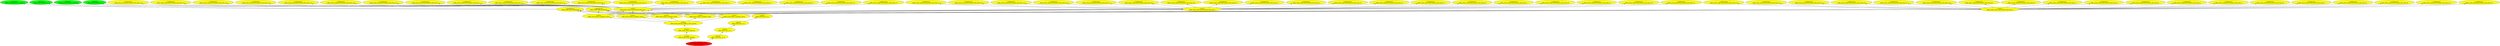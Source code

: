 digraph {
rankdir="BT"
coffee_estate_spriteset_1_0 [fillcolor=green style="filled" label="<spriteset>\ncoffee_estate_spriteset_1_0"]
coffee_estate_spriteset_1_0_snow [fillcolor=green style="filled" label="<spriteset>\ncoffee_estate_spriteset_1_0_snow"]
coffee_estate_spriteset_2_0 [fillcolor=green style="filled" label="<spriteset>\ncoffee_estate_spriteset_2_0"]
coffee_estate_spriteset_2_0_snow [fillcolor=green style="filled" label="<spriteset>\ncoffee_estate_spriteset_2_0_snow"]
coffee_estate_house_spritelayout [fillcolor=yellow style="filled" label="<spritelayout>\ncoffee_estate_house_spritelayout"]
coffee_estate_shed_spritelayout [fillcolor=yellow style="filled" label="<spritelayout>\ncoffee_estate_shed_spritelayout"]
coffee_estate_slope_aware_ground_with_trees_10 [fillcolor=yellow style="filled" label="<spritelayout>\ncoffee_estate_slope_aware_ground_with_trees_10"]
coffee_estate_slope_aware_ground_with_trees_11 [fillcolor=yellow style="filled" label="<spritelayout>\ncoffee_estate_slope_aware_ground_with_trees_11"]
coffee_estate_slope_aware_ground_with_trees_12 [fillcolor=yellow style="filled" label="<spritelayout>\ncoffee_estate_slope_aware_ground_with_trees_12"]
coffee_estate_slope_aware_ground_with_trees_13 [fillcolor=yellow style="filled" label="<spritelayout>\ncoffee_estate_slope_aware_ground_with_trees_13"]
coffee_estate_slope_aware_ground_with_trees_14 [fillcolor=yellow style="filled" label="<spritelayout>\ncoffee_estate_slope_aware_ground_with_trees_14"]
coffee_estate_slope_aware_ground_with_trees_15 [fillcolor=yellow style="filled" label="<spritelayout>\ncoffee_estate_slope_aware_ground_with_trees_15"]
coffee_estate_slope_aware_ground_with_trees_16 [fillcolor=yellow style="filled" label="<spritelayout>\ncoffee_estate_slope_aware_ground_with_trees_16"]
coffee_estate_slope_aware_ground_with_trees_17 [fillcolor=yellow style="filled" label="<spritelayout>\ncoffee_estate_slope_aware_ground_with_trees_17"]
coffee_estate_slope_aware_ground_with_trees_18 [fillcolor=yellow style="filled" label="<spritelayout>\ncoffee_estate_slope_aware_ground_with_trees_18"]
coffee_estate_slope_aware_ground_with_trees_19 [fillcolor=yellow style="filled" label="<spritelayout>\ncoffee_estate_slope_aware_ground_with_trees_19"]
coffee_estate_slope_aware_ground_with_trees_110 [fillcolor=yellow style="filled" label="<spritelayout>\ncoffee_estate_slope_aware_ground_with_trees_110"]
coffee_estate_slope_aware_ground_with_trees_111 [fillcolor=yellow style="filled" label="<spritelayout>\ncoffee_estate_slope_aware_ground_with_trees_111"]
coffee_estate_slope_aware_ground_with_trees_112 [fillcolor=yellow style="filled" label="<spritelayout>\ncoffee_estate_slope_aware_ground_with_trees_112"]
coffee_estate_slope_aware_ground_with_trees_113 [fillcolor=yellow style="filled" label="<spritelayout>\ncoffee_estate_slope_aware_ground_with_trees_113"]
coffee_estate_slope_aware_ground_with_trees_114 [fillcolor=yellow style="filled" label="<spritelayout>\ncoffee_estate_slope_aware_ground_with_trees_114"]
coffee_estate_slope_aware_ground_with_trees_123 [fillcolor=yellow style="filled" label="<spritelayout>\ncoffee_estate_slope_aware_ground_with_trees_123"]
coffee_estate_slope_aware_ground_with_trees_127 [fillcolor=yellow style="filled" label="<spritelayout>\ncoffee_estate_slope_aware_ground_with_trees_127"]
coffee_estate_slope_aware_ground_with_trees_129 [fillcolor=yellow style="filled" label="<spritelayout>\ncoffee_estate_slope_aware_ground_with_trees_129"]
coffee_estate_slope_aware_ground_with_trees_130 [fillcolor=yellow style="filled" label="<spritelayout>\ncoffee_estate_slope_aware_ground_with_trees_130"]
coffee_estate_slope_aware_ground_with_trees_20 [fillcolor=yellow style="filled" label="<spritelayout>\ncoffee_estate_slope_aware_ground_with_trees_20"]
coffee_estate_slope_aware_ground_with_trees_21 [fillcolor=yellow style="filled" label="<spritelayout>\ncoffee_estate_slope_aware_ground_with_trees_21"]
coffee_estate_slope_aware_ground_with_trees_22 [fillcolor=yellow style="filled" label="<spritelayout>\ncoffee_estate_slope_aware_ground_with_trees_22"]
coffee_estate_slope_aware_ground_with_trees_23 [fillcolor=yellow style="filled" label="<spritelayout>\ncoffee_estate_slope_aware_ground_with_trees_23"]
coffee_estate_slope_aware_ground_with_trees_24 [fillcolor=yellow style="filled" label="<spritelayout>\ncoffee_estate_slope_aware_ground_with_trees_24"]
coffee_estate_slope_aware_ground_with_trees_25 [fillcolor=yellow style="filled" label="<spritelayout>\ncoffee_estate_slope_aware_ground_with_trees_25"]
coffee_estate_slope_aware_ground_with_trees_26 [fillcolor=yellow style="filled" label="<spritelayout>\ncoffee_estate_slope_aware_ground_with_trees_26"]
coffee_estate_slope_aware_ground_with_trees_27 [fillcolor=yellow style="filled" label="<spritelayout>\ncoffee_estate_slope_aware_ground_with_trees_27"]
coffee_estate_slope_aware_ground_with_trees_28 [fillcolor=yellow style="filled" label="<spritelayout>\ncoffee_estate_slope_aware_ground_with_trees_28"]
coffee_estate_slope_aware_ground_with_trees_29 [fillcolor=yellow style="filled" label="<spritelayout>\ncoffee_estate_slope_aware_ground_with_trees_29"]
coffee_estate_slope_aware_ground_with_trees_210 [fillcolor=yellow style="filled" label="<spritelayout>\ncoffee_estate_slope_aware_ground_with_trees_210"]
coffee_estate_slope_aware_ground_with_trees_211 [fillcolor=yellow style="filled" label="<spritelayout>\ncoffee_estate_slope_aware_ground_with_trees_211"]
coffee_estate_slope_aware_ground_with_trees_212 [fillcolor=yellow style="filled" label="<spritelayout>\ncoffee_estate_slope_aware_ground_with_trees_212"]
coffee_estate_slope_aware_ground_with_trees_213 [fillcolor=yellow style="filled" label="<spritelayout>\ncoffee_estate_slope_aware_ground_with_trees_213"]
coffee_estate_slope_aware_ground_with_trees_214 [fillcolor=yellow style="filled" label="<spritelayout>\ncoffee_estate_slope_aware_ground_with_trees_214"]
coffee_estate_slope_aware_ground_with_trees_223 [fillcolor=yellow style="filled" label="<spritelayout>\ncoffee_estate_slope_aware_ground_with_trees_223"]
coffee_estate_slope_aware_ground_with_trees_227 [fillcolor=yellow style="filled" label="<spritelayout>\ncoffee_estate_slope_aware_ground_with_trees_227"]
coffee_estate_slope_aware_ground_with_trees_229 [fillcolor=yellow style="filled" label="<spritelayout>\ncoffee_estate_slope_aware_ground_with_trees_229"]
coffee_estate_slope_aware_ground_with_trees_230 [fillcolor=yellow style="filled" label="<spritelayout>\ncoffee_estate_slope_aware_ground_with_trees_230"]
coffee_estate_slope_aware_ground_with_trees_30 [fillcolor=yellow style="filled" label="<spritelayout>\ncoffee_estate_slope_aware_ground_with_trees_30"]
coffee_estate_slope_aware_ground_with_trees_31 [fillcolor=yellow style="filled" label="<spritelayout>\ncoffee_estate_slope_aware_ground_with_trees_31"]
coffee_estate_slope_aware_ground_with_trees_32 [fillcolor=yellow style="filled" label="<spritelayout>\ncoffee_estate_slope_aware_ground_with_trees_32"]
coffee_estate_slope_aware_ground_with_trees_33 [fillcolor=yellow style="filled" label="<spritelayout>\ncoffee_estate_slope_aware_ground_with_trees_33"]
coffee_estate_slope_aware_ground_with_trees_34 [fillcolor=yellow style="filled" label="<spritelayout>\ncoffee_estate_slope_aware_ground_with_trees_34"]
coffee_estate_slope_aware_ground_with_trees_35 [fillcolor=yellow style="filled" label="<spritelayout>\ncoffee_estate_slope_aware_ground_with_trees_35"]
coffee_estate_slope_aware_ground_with_trees_36 [fillcolor=yellow style="filled" label="<spritelayout>\ncoffee_estate_slope_aware_ground_with_trees_36"]
coffee_estate_slope_aware_ground_with_trees_37 [fillcolor=yellow style="filled" label="<spritelayout>\ncoffee_estate_slope_aware_ground_with_trees_37"]
coffee_estate_slope_aware_ground_with_trees_38 [fillcolor=yellow style="filled" label="<spritelayout>\ncoffee_estate_slope_aware_ground_with_trees_38"]
coffee_estate_slope_aware_ground_with_trees_39 [fillcolor=yellow style="filled" label="<spritelayout>\ncoffee_estate_slope_aware_ground_with_trees_39"]
coffee_estate_slope_aware_ground_with_trees_310 [fillcolor=yellow style="filled" label="<spritelayout>\ncoffee_estate_slope_aware_ground_with_trees_310"]
coffee_estate_slope_aware_ground_with_trees_311 [fillcolor=yellow style="filled" label="<spritelayout>\ncoffee_estate_slope_aware_ground_with_trees_311"]
coffee_estate_slope_aware_ground_with_trees_312 [fillcolor=yellow style="filled" label="<spritelayout>\ncoffee_estate_slope_aware_ground_with_trees_312"]
coffee_estate_slope_aware_ground_with_trees_313 [fillcolor=yellow style="filled" label="<spritelayout>\ncoffee_estate_slope_aware_ground_with_trees_313"]
coffee_estate_slope_aware_ground_with_trees_314 [fillcolor=yellow style="filled" label="<spritelayout>\ncoffee_estate_slope_aware_ground_with_trees_314"]
coffee_estate_slope_aware_ground_with_trees_323 [fillcolor=yellow style="filled" label="<spritelayout>\ncoffee_estate_slope_aware_ground_with_trees_323"]
coffee_estate_slope_aware_ground_with_trees_327 [fillcolor=yellow style="filled" label="<spritelayout>\ncoffee_estate_slope_aware_ground_with_trees_327"]
coffee_estate_slope_aware_ground_with_trees_329 [fillcolor=yellow style="filled" label="<spritelayout>\ncoffee_estate_slope_aware_ground_with_trees_329"]
coffee_estate_slope_aware_ground_with_trees_330 [fillcolor=yellow style="filled" label="<spritelayout>\ncoffee_estate_slope_aware_ground_with_trees_330"]
coffee_estate_slope_aware_ground_with_trees_1 [fillcolor=yellow style="filled" label="<switch>\ncoffee_estate_slope_aware_ground_with_trees_1"]
coffee_estate_slope_aware_ground_with_trees_2 [fillcolor=yellow style="filled" label="<switch>\ncoffee_estate_slope_aware_ground_with_trees_2"]
coffee_estate_slope_aware_ground_with_trees_3 [fillcolor=yellow style="filled" label="<switch>\ncoffee_estate_slope_aware_ground_with_trees_3"]
coffee_estate_layout_1_graphics_switch [fillcolor=yellow style="filled" label="<switch>\ncoffee_estate_layout_1_graphics_switch"]
coffee_estate_layout_2_graphics_switch [fillcolor=yellow style="filled" label="<switch>\ncoffee_estate_layout_2_graphics_switch"]
coffee_estate_layout_3_graphics_switch [fillcolor=yellow style="filled" label="<switch>\ncoffee_estate_layout_3_graphics_switch"]
coffee_estate_layout_4_graphics_switch [fillcolor=yellow style="filled" label="<switch>\ncoffee_estate_layout_4_graphics_switch"]
coffee_estate_layout_5_graphics_switch [fillcolor=yellow style="filled" label="<switch>\ncoffee_estate_layout_5_graphics_switch"]
coffee_estate_industry_graphics_switch_layouts [fillcolor=yellow style="filled" label="<switch>\ncoffee_estate_industry_graphics_switch_layouts"]
coffee_estate_store_temp_vars [fillcolor=yellow style="filled" label="<switch>\ncoffee_estate_store_temp_vars"]
coffee_estate_switch_graphics [fillcolor=yellow style="filled" label="<switch>\ncoffee_estate_switch_graphics"]
coffee_estate_tile_1_lc_3 [fillcolor=yellow style="filled" label="<switch>\ncoffee_estate_tile_1_lc_3"]
coffee_estate_tile_1_lc_2 [fillcolor=yellow style="filled" label="<switch>\ncoffee_estate_tile_1_lc_2"]
coffee_estate_tile_1_lc_1 [fillcolor=yellow style="filled" label="<switch>\ncoffee_estate_tile_1_lc_1"]
coffee_estate_tile_1_lc_0 [fillcolor=yellow style="filled" label="<switch>\ncoffee_estate_tile_1_lc_0"]
coffee_estate_tile_1 [fillcolor=red style="filled" label="FEAT_INDUSTRYTILES <220>\ncoffee_estate_tile_1"]
coffee_estate_slope_aware_ground_with_trees_2->coffee_estate_slope_aware_ground_with_trees_20
coffee_estate_slope_aware_ground_with_trees_1->coffee_estate_slope_aware_ground_with_trees_112
coffee_estate_layout_4_graphics_switch->coffee_estate_slope_aware_ground_with_trees_3
coffee_estate_layout_5_graphics_switch->coffee_estate_slope_aware_ground_with_trees_1
coffee_estate_layout_4_graphics_switch->coffee_estate_house_spritelayout
coffee_estate_slope_aware_ground_with_trees_2->coffee_estate_slope_aware_ground_with_trees_211
coffee_estate_layout_3_graphics_switch->coffee_estate_slope_aware_ground_with_trees_2
coffee_estate_slope_aware_ground_with_trees_2->coffee_estate_slope_aware_ground_with_trees_230
coffee_estate_layout_2_graphics_switch->coffee_estate_shed_spritelayout
coffee_estate_slope_aware_ground_with_trees_2->coffee_estate_slope_aware_ground_with_trees_210
coffee_estate_slope_aware_ground_with_trees_3->coffee_estate_slope_aware_ground_with_trees_37
coffee_estate_house_spritelayout->coffee_estate_spriteset_1_0_snow
coffee_estate_layout_5_graphics_switch->coffee_estate_shed_spritelayout
coffee_estate_industry_graphics_switch_layouts->coffee_estate_layout_5_graphics_switch
coffee_estate_slope_aware_ground_with_trees_3->coffee_estate_slope_aware_ground_with_trees_33
coffee_estate_slope_aware_ground_with_trees_3->coffee_estate_slope_aware_ground_with_trees_311
coffee_estate_industry_graphics_switch_layouts->coffee_estate_layout_1_graphics_switch
coffee_estate_store_temp_vars->coffee_estate_industry_graphics_switch_layouts
coffee_estate_switch_graphics->coffee_estate_store_temp_vars
coffee_estate_layout_5_graphics_switch->coffee_estate_slope_aware_ground_with_trees_3
coffee_estate_slope_aware_ground_with_trees_3->coffee_estate_slope_aware_ground_with_trees_34
coffee_estate_layout_2_graphics_switch->coffee_estate_slope_aware_ground_with_trees_3
coffee_estate_slope_aware_ground_with_trees_1->coffee_estate_slope_aware_ground_with_trees_10
coffee_estate_slope_aware_ground_with_trees_3->coffee_estate_slope_aware_ground_with_trees_30
coffee_estate_slope_aware_ground_with_trees_2->coffee_estate_slope_aware_ground_with_trees_23
coffee_estate_industry_graphics_switch_layouts->coffee_estate_layout_3_graphics_switch
coffee_estate_shed_spritelayout->coffee_estate_spriteset_2_0
coffee_estate_industry_graphics_switch_layouts->coffee_estate_layout_2_graphics_switch
coffee_estate_slope_aware_ground_with_trees_3->coffee_estate_slope_aware_ground_with_trees_310
coffee_estate_slope_aware_ground_with_trees_1->coffee_estate_slope_aware_ground_with_trees_17
coffee_estate_slope_aware_ground_with_trees_3->coffee_estate_slope_aware_ground_with_trees_327
coffee_estate_layout_3_graphics_switch->coffee_estate_house_spritelayout
coffee_estate_slope_aware_ground_with_trees_3->coffee_estate_slope_aware_ground_with_trees_32
coffee_estate_tile_1->coffee_estate_switch_graphics
coffee_estate_slope_aware_ground_with_trees_2->coffee_estate_slope_aware_ground_with_trees_223
coffee_estate_slope_aware_ground_with_trees_1->coffee_estate_slope_aware_ground_with_trees_13
coffee_estate_slope_aware_ground_with_trees_1->coffee_estate_slope_aware_ground_with_trees_12
coffee_estate_layout_4_graphics_switch->coffee_estate_slope_aware_ground_with_trees_2
coffee_estate_slope_aware_ground_with_trees_1->coffee_estate_slope_aware_ground_with_trees_123
coffee_estate_slope_aware_ground_with_trees_3->coffee_estate_slope_aware_ground_with_trees_323
coffee_estate_tile_1_lc_1->coffee_estate_tile_1_lc_2
coffee_estate_layout_1_graphics_switch->coffee_estate_slope_aware_ground_with_trees_2
coffee_estate_slope_aware_ground_with_trees_1->coffee_estate_slope_aware_ground_with_trees_127
coffee_estate_slope_aware_ground_with_trees_2->coffee_estate_slope_aware_ground_with_trees_212
coffee_estate_slope_aware_ground_with_trees_3->coffee_estate_slope_aware_ground_with_trees_39
coffee_estate_tile_1->coffee_estate_tile_1_lc_0
coffee_estate_slope_aware_ground_with_trees_2->coffee_estate_slope_aware_ground_with_trees_26
coffee_estate_layout_3_graphics_switch->coffee_estate_slope_aware_ground_with_trees_3
coffee_estate_tile_1_lc_0->coffee_estate_tile_1_lc_1
coffee_estate_slope_aware_ground_with_trees_3->coffee_estate_slope_aware_ground_with_trees_329
coffee_estate_slope_aware_ground_with_trees_3->coffee_estate_slope_aware_ground_with_trees_36
coffee_estate_slope_aware_ground_with_trees_1->coffee_estate_slope_aware_ground_with_trees_130
coffee_estate_shed_spritelayout->coffee_estate_spriteset_2_0_snow
coffee_estate_slope_aware_ground_with_trees_3->coffee_estate_slope_aware_ground_with_trees_38
coffee_estate_slope_aware_ground_with_trees_2->coffee_estate_slope_aware_ground_with_trees_227
coffee_estate_layout_1_graphics_switch->coffee_estate_house_spritelayout
coffee_estate_house_spritelayout->coffee_estate_spriteset_1_0
coffee_estate_layout_4_graphics_switch->coffee_estate_slope_aware_ground_with_trees_1
coffee_estate_slope_aware_ground_with_trees_2->coffee_estate_slope_aware_ground_with_trees_24
coffee_estate_layout_5_graphics_switch->coffee_estate_slope_aware_ground_with_trees_2
coffee_estate_slope_aware_ground_with_trees_2->coffee_estate_slope_aware_ground_with_trees_25
coffee_estate_layout_1_graphics_switch->coffee_estate_shed_spritelayout
coffee_estate_slope_aware_ground_with_trees_2->coffee_estate_slope_aware_ground_with_trees_28
coffee_estate_slope_aware_ground_with_trees_2->coffee_estate_slope_aware_ground_with_trees_214
coffee_estate_slope_aware_ground_with_trees_3->coffee_estate_slope_aware_ground_with_trees_312
coffee_estate_layout_5_graphics_switch->coffee_estate_house_spritelayout
coffee_estate_slope_aware_ground_with_trees_1->coffee_estate_slope_aware_ground_with_trees_129
coffee_estate_layout_3_graphics_switch->coffee_estate_shed_spritelayout
coffee_estate_slope_aware_ground_with_trees_1->coffee_estate_slope_aware_ground_with_trees_114
coffee_estate_industry_graphics_switch_layouts->coffee_estate_layout_4_graphics_switch
coffee_estate_layout_2_graphics_switch->coffee_estate_house_spritelayout
coffee_estate_slope_aware_ground_with_trees_1->coffee_estate_slope_aware_ground_with_trees_19
coffee_estate_layout_4_graphics_switch->coffee_estate_shed_spritelayout
coffee_estate_slope_aware_ground_with_trees_1->coffee_estate_slope_aware_ground_with_trees_16
coffee_estate_layout_3_graphics_switch->coffee_estate_slope_aware_ground_with_trees_1
coffee_estate_slope_aware_ground_with_trees_1->coffee_estate_slope_aware_ground_with_trees_113
coffee_estate_slope_aware_ground_with_trees_2->coffee_estate_slope_aware_ground_with_trees_213
coffee_estate_slope_aware_ground_with_trees_2->coffee_estate_slope_aware_ground_with_trees_27
coffee_estate_slope_aware_ground_with_trees_3->coffee_estate_slope_aware_ground_with_trees_31
coffee_estate_slope_aware_ground_with_trees_3->coffee_estate_slope_aware_ground_with_trees_330
coffee_estate_slope_aware_ground_with_trees_1->coffee_estate_slope_aware_ground_with_trees_18
coffee_estate_layout_2_graphics_switch->coffee_estate_slope_aware_ground_with_trees_2
coffee_estate_slope_aware_ground_with_trees_1->coffee_estate_slope_aware_ground_with_trees_11
coffee_estate_slope_aware_ground_with_trees_1->coffee_estate_slope_aware_ground_with_trees_15
coffee_estate_slope_aware_ground_with_trees_1->coffee_estate_slope_aware_ground_with_trees_110
coffee_estate_tile_1_lc_2->coffee_estate_tile_1_lc_3
coffee_estate_slope_aware_ground_with_trees_3->coffee_estate_slope_aware_ground_with_trees_314
coffee_estate_slope_aware_ground_with_trees_2->coffee_estate_slope_aware_ground_with_trees_21
coffee_estate_slope_aware_ground_with_trees_1->coffee_estate_slope_aware_ground_with_trees_111
coffee_estate_layout_1_graphics_switch->coffee_estate_slope_aware_ground_with_trees_1
coffee_estate_layout_2_graphics_switch->coffee_estate_slope_aware_ground_with_trees_1
coffee_estate_slope_aware_ground_with_trees_3->coffee_estate_slope_aware_ground_with_trees_313
coffee_estate_slope_aware_ground_with_trees_2->coffee_estate_slope_aware_ground_with_trees_229
coffee_estate_slope_aware_ground_with_trees_2->coffee_estate_slope_aware_ground_with_trees_22
coffee_estate_slope_aware_ground_with_trees_1->coffee_estate_slope_aware_ground_with_trees_14
coffee_estate_slope_aware_ground_with_trees_2->coffee_estate_slope_aware_ground_with_trees_29
coffee_estate_slope_aware_ground_with_trees_3->coffee_estate_slope_aware_ground_with_trees_35
coffee_estate_layout_1_graphics_switch->coffee_estate_slope_aware_ground_with_trees_3
}
